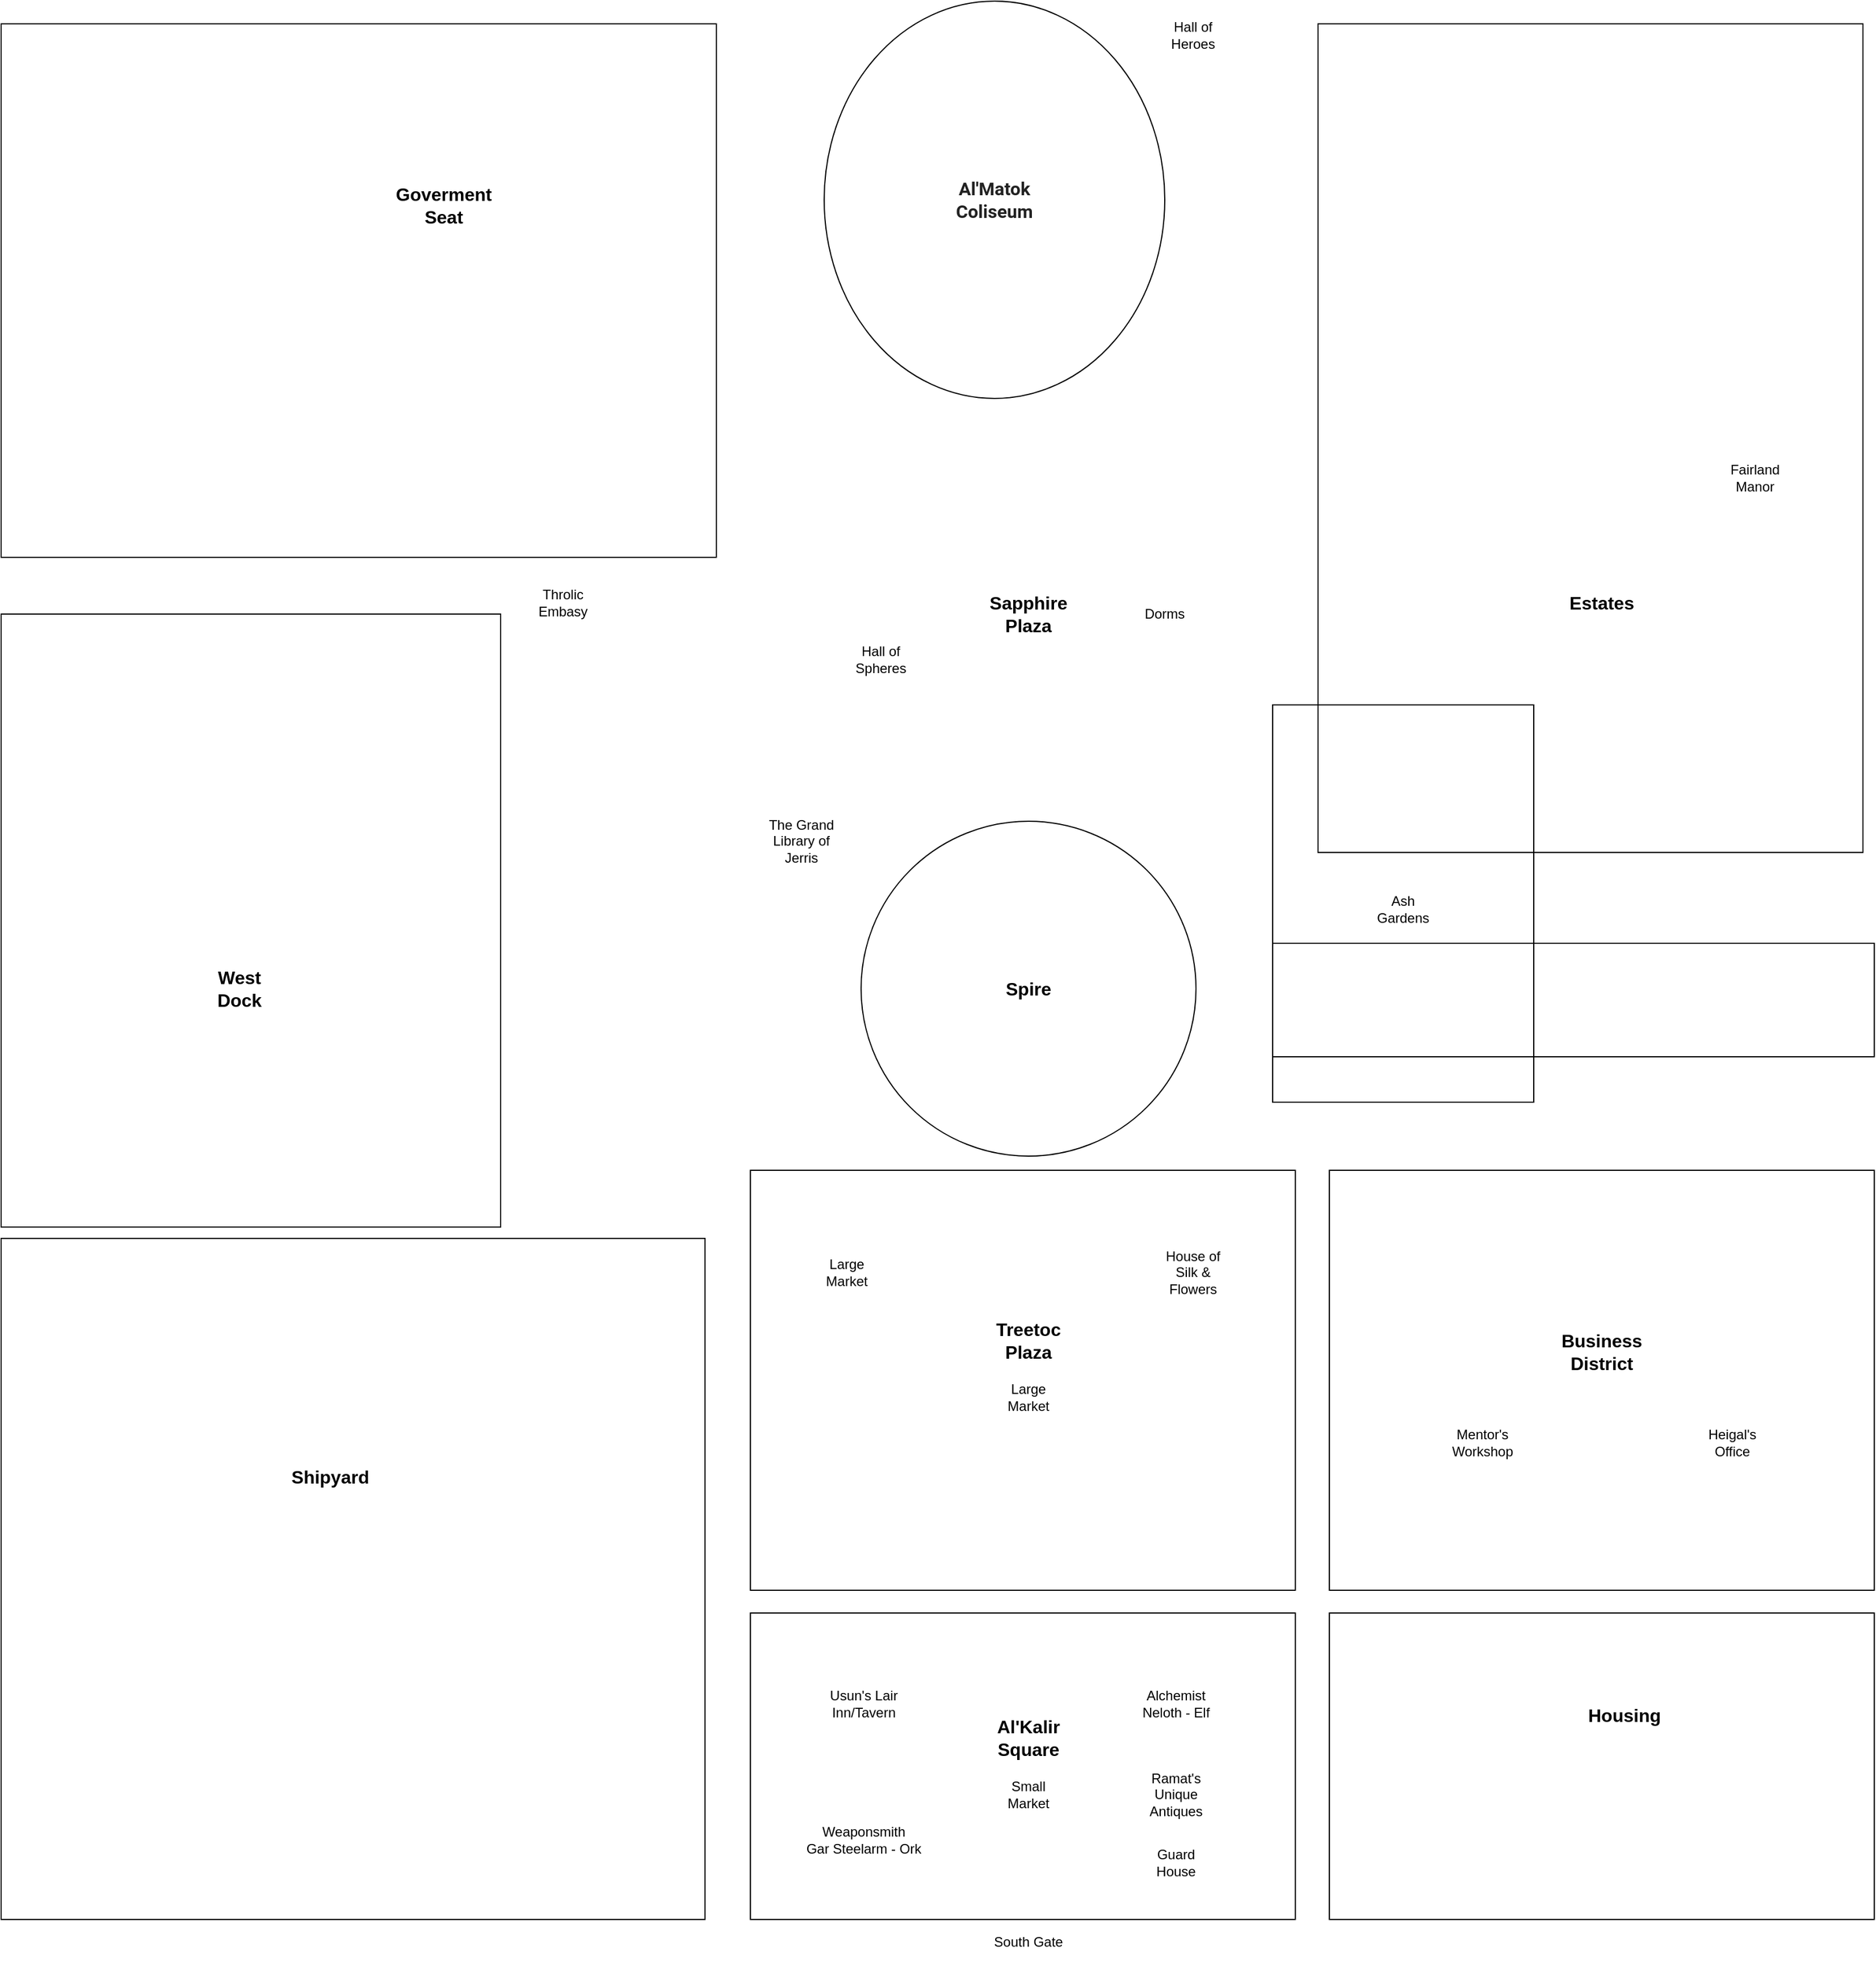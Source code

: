 <mxfile version="13.5.3" type="github">
  <diagram id="gBeoyxnjPRkxt87tUZH4" name="Page-1">
    <mxGraphModel dx="4853" dy="4273" grid="1" gridSize="10" guides="1" tooltips="1" connect="1" arrows="1" fold="1" page="1" pageScale="2" pageWidth="850" pageHeight="1100" math="0" shadow="0">
      <root>
        <mxCell id="0" />
        <mxCell id="1" parent="0" />
        <mxCell id="02-kwTNhgJaQTxuko_tk-4" value="" style="ellipse;whiteSpace=wrap;html=1;fillColor=none;" parent="1" vertex="1">
          <mxGeometry x="-935" y="-2000" width="300" height="350" as="geometry" />
        </mxCell>
        <mxCell id="02-kwTNhgJaQTxuko_tk-1" value="" style="rounded=0;whiteSpace=wrap;html=1;fillColor=none;fontSize=16;" parent="1" vertex="1">
          <mxGeometry x="-540" y="-1380" width="230" height="350" as="geometry" />
        </mxCell>
        <mxCell id="b8Ko2YbfWa-QRJcQ-C6n-42" value="" style="rounded=0;whiteSpace=wrap;html=1;fillColor=none;fontSize=16;" parent="1" vertex="1">
          <mxGeometry x="-1000" y="-580" width="480" height="270" as="geometry" />
        </mxCell>
        <mxCell id="b8Ko2YbfWa-QRJcQ-C6n-43" value="" style="rounded=0;whiteSpace=wrap;html=1;fillColor=none;fontSize=16;" parent="1" vertex="1">
          <mxGeometry x="-1660" y="-910" width="620" height="600" as="geometry" />
        </mxCell>
        <mxCell id="b8Ko2YbfWa-QRJcQ-C6n-45" value="" style="rounded=0;whiteSpace=wrap;html=1;fillColor=none;fontSize=16;" parent="1" vertex="1">
          <mxGeometry x="-1660" y="-1460" width="440" height="540" as="geometry" />
        </mxCell>
        <mxCell id="b8Ko2YbfWa-QRJcQ-C6n-48" value="" style="rounded=0;whiteSpace=wrap;html=1;fillColor=none;fontSize=16;" parent="1" vertex="1">
          <mxGeometry x="-490" y="-580" width="480" height="270" as="geometry" />
        </mxCell>
        <mxCell id="b8Ko2YbfWa-QRJcQ-C6n-46" value="" style="rounded=0;whiteSpace=wrap;html=1;fillColor=none;fontSize=16;" parent="1" vertex="1">
          <mxGeometry x="-1000" y="-970" width="480" height="370" as="geometry" />
        </mxCell>
        <mxCell id="b8Ko2YbfWa-QRJcQ-C6n-47" value="" style="rounded=0;whiteSpace=wrap;html=1;fillColor=none;fontSize=16;" parent="1" vertex="1">
          <mxGeometry x="-490" y="-970" width="480" height="370" as="geometry" />
        </mxCell>
        <mxCell id="b8Ko2YbfWa-QRJcQ-C6n-49" value="" style="rounded=0;whiteSpace=wrap;html=1;fillColor=none;fontSize=16;" parent="1" vertex="1">
          <mxGeometry x="-500" y="-1980" width="480" height="730" as="geometry" />
        </mxCell>
        <mxCell id="b8Ko2YbfWa-QRJcQ-C6n-1" value="Al&#39;Kalir Square" style="text;html=1;strokeColor=none;fillColor=none;align=center;verticalAlign=middle;whiteSpace=wrap;rounded=0;fontStyle=1;fontSize=16;" parent="1" vertex="1">
          <mxGeometry x="-775" y="-480" width="40" height="20" as="geometry" />
        </mxCell>
        <mxCell id="b8Ko2YbfWa-QRJcQ-C6n-2" value="Usun&#39;s Lair Inn/Tavern" style="text;html=1;strokeColor=none;fillColor=none;align=center;verticalAlign=middle;whiteSpace=wrap;rounded=0;" parent="1" vertex="1">
          <mxGeometry x="-935" y="-520" width="70" height="40" as="geometry" />
        </mxCell>
        <mxCell id="b8Ko2YbfWa-QRJcQ-C6n-3" value="Weaponsmith&lt;br&gt;Gar Steelarm - Ork" style="text;html=1;strokeColor=none;fillColor=none;align=center;verticalAlign=middle;whiteSpace=wrap;rounded=0;" parent="1" vertex="1">
          <mxGeometry x="-960" y="-400" width="120" height="40" as="geometry" />
        </mxCell>
        <mxCell id="b8Ko2YbfWa-QRJcQ-C6n-4" value="Alchemist&lt;br&gt;Neloth - Elf" style="text;html=1;strokeColor=none;fillColor=none;align=center;verticalAlign=middle;whiteSpace=wrap;rounded=0;" parent="1" vertex="1">
          <mxGeometry x="-660" y="-520" width="70" height="40" as="geometry" />
        </mxCell>
        <mxCell id="b8Ko2YbfWa-QRJcQ-C6n-7" value="South Gate" style="text;html=1;strokeColor=none;fillColor=none;align=center;verticalAlign=middle;whiteSpace=wrap;rounded=0;" parent="1" vertex="1">
          <mxGeometry x="-790" y="-310" width="70" height="40" as="geometry" />
        </mxCell>
        <mxCell id="b8Ko2YbfWa-QRJcQ-C6n-9" value="Small Market" style="text;html=1;strokeColor=none;fillColor=none;align=center;verticalAlign=middle;whiteSpace=wrap;rounded=0;" parent="1" vertex="1">
          <mxGeometry x="-775" y="-430" width="40" height="20" as="geometry" />
        </mxCell>
        <mxCell id="b8Ko2YbfWa-QRJcQ-C6n-10" value="Guard House" style="text;html=1;strokeColor=none;fillColor=none;align=center;verticalAlign=middle;whiteSpace=wrap;rounded=0;" parent="1" vertex="1">
          <mxGeometry x="-645" y="-370" width="40" height="20" as="geometry" />
        </mxCell>
        <mxCell id="b8Ko2YbfWa-QRJcQ-C6n-11" value="Ramat&#39;s Unique Antiques" style="text;html=1;strokeColor=none;fillColor=none;align=center;verticalAlign=middle;whiteSpace=wrap;rounded=0;" parent="1" vertex="1">
          <mxGeometry x="-645" y="-430" width="40" height="20" as="geometry" />
        </mxCell>
        <mxCell id="b8Ko2YbfWa-QRJcQ-C6n-12" value="Treetoc&lt;br&gt;Plaza" style="text;html=1;strokeColor=none;fillColor=none;align=center;verticalAlign=middle;whiteSpace=wrap;rounded=0;fontSize=16;fontStyle=1" parent="1" vertex="1">
          <mxGeometry x="-775" y="-830" width="40" height="20" as="geometry" />
        </mxCell>
        <mxCell id="b8Ko2YbfWa-QRJcQ-C6n-13" value="Large Market" style="text;html=1;strokeColor=none;fillColor=none;align=center;verticalAlign=middle;whiteSpace=wrap;rounded=0;" parent="1" vertex="1">
          <mxGeometry x="-790" y="-790" width="70" height="40" as="geometry" />
        </mxCell>
        <mxCell id="b8Ko2YbfWa-QRJcQ-C6n-16" value="House of Silk &amp;amp; Flowers" style="text;html=1;strokeColor=none;fillColor=none;align=center;verticalAlign=middle;whiteSpace=wrap;rounded=0;" parent="1" vertex="1">
          <mxGeometry x="-645" y="-900" width="70" height="40" as="geometry" />
        </mxCell>
        <mxCell id="b8Ko2YbfWa-QRJcQ-C6n-17" value="Shipyard" style="text;html=1;strokeColor=none;fillColor=none;align=center;verticalAlign=middle;whiteSpace=wrap;rounded=0;fontSize=16;fontStyle=1" parent="1" vertex="1">
          <mxGeometry x="-1390" y="-710" width="40" height="20" as="geometry" />
        </mxCell>
        <mxCell id="b8Ko2YbfWa-QRJcQ-C6n-18" value="Business District" style="text;html=1;strokeColor=none;fillColor=none;align=center;verticalAlign=middle;whiteSpace=wrap;rounded=0;fontSize=16;fontStyle=1" parent="1" vertex="1">
          <mxGeometry x="-270" y="-820" width="40" height="20" as="geometry" />
        </mxCell>
        <mxCell id="b8Ko2YbfWa-QRJcQ-C6n-23" value="Spire" style="text;html=1;strokeColor=none;fillColor=none;align=center;verticalAlign=middle;whiteSpace=wrap;rounded=0;fontSize=16;fontStyle=1" parent="1" vertex="1">
          <mxGeometry x="-775" y="-1140" width="40" height="20" as="geometry" />
        </mxCell>
        <mxCell id="b8Ko2YbfWa-QRJcQ-C6n-25" value="Housing" style="text;html=1;strokeColor=none;fillColor=none;align=center;verticalAlign=middle;whiteSpace=wrap;rounded=0;fontSize=16;fontStyle=1" parent="1" vertex="1">
          <mxGeometry x="-250" y="-500" width="40" height="20" as="geometry" />
        </mxCell>
        <mxCell id="b8Ko2YbfWa-QRJcQ-C6n-26" value="Estates" style="text;html=1;strokeColor=none;fillColor=none;align=center;verticalAlign=middle;whiteSpace=wrap;rounded=0;fontSize=16;fontStyle=1" parent="1" vertex="1">
          <mxGeometry x="-270" y="-1480" width="40" height="20" as="geometry" />
        </mxCell>
        <mxCell id="b8Ko2YbfWa-QRJcQ-C6n-27" value="Goverment Seat" style="text;html=1;strokeColor=none;fillColor=none;align=center;verticalAlign=middle;whiteSpace=wrap;rounded=0;fontSize=16;fontStyle=1" parent="1" vertex="1">
          <mxGeometry x="-1290" y="-1830" width="40" height="20" as="geometry" />
        </mxCell>
        <mxCell id="b8Ko2YbfWa-QRJcQ-C6n-29" value="West Dock" style="text;html=1;strokeColor=none;fillColor=none;align=center;verticalAlign=middle;whiteSpace=wrap;rounded=0;fontSize=16;fontStyle=1" parent="1" vertex="1">
          <mxGeometry x="-1470" y="-1140" width="40" height="20" as="geometry" />
        </mxCell>
        <mxCell id="b8Ko2YbfWa-QRJcQ-C6n-30" value="Throlic Embasy" style="text;html=1;strokeColor=none;fillColor=none;align=center;verticalAlign=middle;whiteSpace=wrap;rounded=0;" parent="1" vertex="1">
          <mxGeometry x="-1200" y="-1490" width="70" height="40" as="geometry" />
        </mxCell>
        <mxCell id="b8Ko2YbfWa-QRJcQ-C6n-31" value="Heigal&#39;s Office" style="text;html=1;strokeColor=none;fillColor=none;align=center;verticalAlign=middle;whiteSpace=wrap;rounded=0;" parent="1" vertex="1">
          <mxGeometry x="-170" y="-750" width="70" height="40" as="geometry" />
        </mxCell>
        <mxCell id="b8Ko2YbfWa-QRJcQ-C6n-32" value="Hall of Spheres" style="text;html=1;strokeColor=none;fillColor=none;align=center;verticalAlign=middle;whiteSpace=wrap;rounded=0;" parent="1" vertex="1">
          <mxGeometry x="-920" y="-1440" width="70" height="40" as="geometry" />
        </mxCell>
        <mxCell id="b8Ko2YbfWa-QRJcQ-C6n-33" value="Large Market" style="text;html=1;strokeColor=none;fillColor=none;align=center;verticalAlign=middle;whiteSpace=wrap;rounded=0;" parent="1" vertex="1">
          <mxGeometry x="-950" y="-900" width="70" height="40" as="geometry" />
        </mxCell>
        <mxCell id="b8Ko2YbfWa-QRJcQ-C6n-34" value="Fairland Manor" style="text;html=1;strokeColor=none;fillColor=none;align=center;verticalAlign=middle;whiteSpace=wrap;rounded=0;" parent="1" vertex="1">
          <mxGeometry x="-150" y="-1600" width="70" height="40" as="geometry" />
        </mxCell>
        <mxCell id="b8Ko2YbfWa-QRJcQ-C6n-35" value="The Grand Library of Jerris" style="text;html=1;strokeColor=none;fillColor=none;align=center;verticalAlign=middle;whiteSpace=wrap;rounded=0;" parent="1" vertex="1">
          <mxGeometry x="-990" y="-1280" width="70" height="40" as="geometry" />
        </mxCell>
        <mxCell id="b8Ko2YbfWa-QRJcQ-C6n-36" value="Sapphire Plaza" style="text;html=1;strokeColor=none;fillColor=none;align=center;verticalAlign=middle;whiteSpace=wrap;rounded=0;fontSize=16;fontStyle=1" parent="1" vertex="1">
          <mxGeometry x="-775" y="-1470" width="40" height="20" as="geometry" />
        </mxCell>
        <mxCell id="b8Ko2YbfWa-QRJcQ-C6n-37" value="Hall of Heroes" style="text;html=1;strokeColor=none;fillColor=none;align=center;verticalAlign=middle;whiteSpace=wrap;rounded=0;" parent="1" vertex="1">
          <mxGeometry x="-645" y="-1990" width="70" height="40" as="geometry" />
        </mxCell>
        <mxCell id="b8Ko2YbfWa-QRJcQ-C6n-38" value="&lt;b style=&quot;color: rgb(34 , 34 , 34) ; font-family: &amp;#34;roboto&amp;#34; , &amp;#34;arial&amp;#34; , sans-serif ; text-align: left&quot;&gt;Al&#39;Matok Coliseum&lt;/b&gt;" style="text;html=1;strokeColor=none;fillColor=none;align=center;verticalAlign=middle;whiteSpace=wrap;rounded=0;fontSize=16;fontStyle=1" parent="1" vertex="1">
          <mxGeometry x="-805" y="-1835" width="40" height="20" as="geometry" />
        </mxCell>
        <mxCell id="b8Ko2YbfWa-QRJcQ-C6n-39" value="Dorms" style="text;html=1;strokeColor=none;fillColor=none;align=center;verticalAlign=middle;whiteSpace=wrap;rounded=0;" parent="1" vertex="1">
          <mxGeometry x="-670" y="-1480" width="70" height="40" as="geometry" />
        </mxCell>
        <mxCell id="b8Ko2YbfWa-QRJcQ-C6n-40" value="Ash Gardens" style="text;html=1;strokeColor=none;fillColor=none;align=center;verticalAlign=middle;whiteSpace=wrap;rounded=0;" parent="1" vertex="1">
          <mxGeometry x="-460" y="-1220" width="70" height="40" as="geometry" />
        </mxCell>
        <mxCell id="b8Ko2YbfWa-QRJcQ-C6n-50" value="" style="ellipse;whiteSpace=wrap;html=1;aspect=fixed;fillColor=none;fontSize=16;" parent="1" vertex="1">
          <mxGeometry x="-902.5" y="-1277.5" width="295" height="295" as="geometry" />
        </mxCell>
        <mxCell id="02-kwTNhgJaQTxuko_tk-2" value="Mentor&#39;s Workshop" style="text;html=1;strokeColor=none;fillColor=none;align=center;verticalAlign=middle;whiteSpace=wrap;rounded=0;" parent="1" vertex="1">
          <mxGeometry x="-390" y="-750" width="70" height="40" as="geometry" />
        </mxCell>
        <mxCell id="02-kwTNhgJaQTxuko_tk-3" value="" style="rounded=0;whiteSpace=wrap;html=1;fillColor=none;fontSize=16;" parent="1" vertex="1">
          <mxGeometry x="-1660" y="-1980" width="630" height="470" as="geometry" />
        </mxCell>
        <mxCell id="02-kwTNhgJaQTxuko_tk-6" value="" style="rounded=0;whiteSpace=wrap;html=1;fillColor=none;fontSize=16;" parent="1" vertex="1">
          <mxGeometry x="-540" y="-1170" width="530" height="100" as="geometry" />
        </mxCell>
      </root>
    </mxGraphModel>
  </diagram>
</mxfile>
